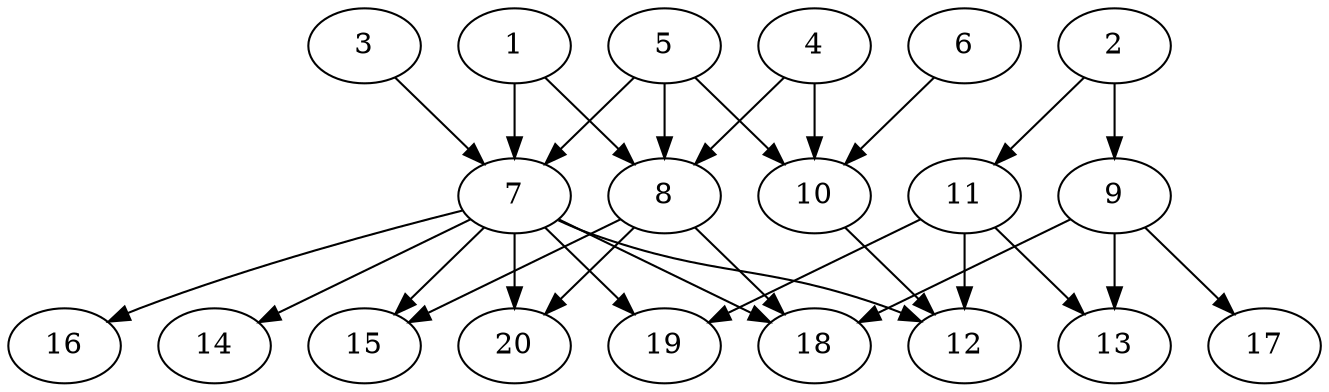 // DAG automatically generated by daggen at Wed Jul 24 21:26:16 2019
// ./daggen --dot -n 20 --ccr 0.3 --fat 0.8 --regular 0.5 --density 0.5 --mindata 5242880 --maxdata 52428800 
digraph G {
  1 [size="96610987", alpha="0.03", expect_size="28983296"] 
  1 -> 7 [size ="28983296"]
  1 -> 8 [size ="28983296"]
  2 [size="62972587", alpha="0.12", expect_size="18891776"] 
  2 -> 9 [size ="18891776"]
  2 -> 11 [size ="18891776"]
  3 [size="75537067", alpha="0.18", expect_size="22661120"] 
  3 -> 7 [size ="22661120"]
  4 [size="139598507", alpha="0.07", expect_size="41879552"] 
  4 -> 8 [size ="41879552"]
  4 -> 10 [size ="41879552"]
  5 [size="140820480", alpha="0.02", expect_size="42246144"] 
  5 -> 7 [size ="42246144"]
  5 -> 8 [size ="42246144"]
  5 -> 10 [size ="42246144"]
  6 [size="121098240", alpha="0.10", expect_size="36329472"] 
  6 -> 10 [size ="36329472"]
  7 [size="170792960", alpha="0.14", expect_size="51237888"] 
  7 -> 12 [size ="51237888"]
  7 -> 14 [size ="51237888"]
  7 -> 15 [size ="51237888"]
  7 -> 16 [size ="51237888"]
  7 -> 18 [size ="51237888"]
  7 -> 19 [size ="51237888"]
  7 -> 20 [size ="51237888"]
  8 [size="95737173", alpha="0.19", expect_size="28721152"] 
  8 -> 15 [size ="28721152"]
  8 -> 18 [size ="28721152"]
  8 -> 20 [size ="28721152"]
  9 [size="123122347", alpha="0.13", expect_size="36936704"] 
  9 -> 13 [size ="36936704"]
  9 -> 17 [size ="36936704"]
  9 -> 18 [size ="36936704"]
  10 [size="34979840", alpha="0.13", expect_size="10493952"] 
  10 -> 12 [size ="10493952"]
  11 [size="102468267", alpha="0.06", expect_size="30740480"] 
  11 -> 12 [size ="30740480"]
  11 -> 13 [size ="30740480"]
  11 -> 19 [size ="30740480"]
  12 [size="126385493", alpha="0.05", expect_size="37915648"] 
  13 [size="59644587", alpha="0.08", expect_size="17893376"] 
  14 [size="44554240", alpha="0.15", expect_size="13366272"] 
  15 [size="99532800", alpha="0.08", expect_size="29859840"] 
  16 [size="111605760", alpha="0.03", expect_size="33481728"] 
  17 [size="32228693", alpha="0.12", expect_size="9668608"] 
  18 [size="141585067", alpha="0.05", expect_size="42475520"] 
  19 [size="135024640", alpha="0.15", expect_size="40507392"] 
  20 [size="78615893", alpha="0.09", expect_size="23584768"] 
}
